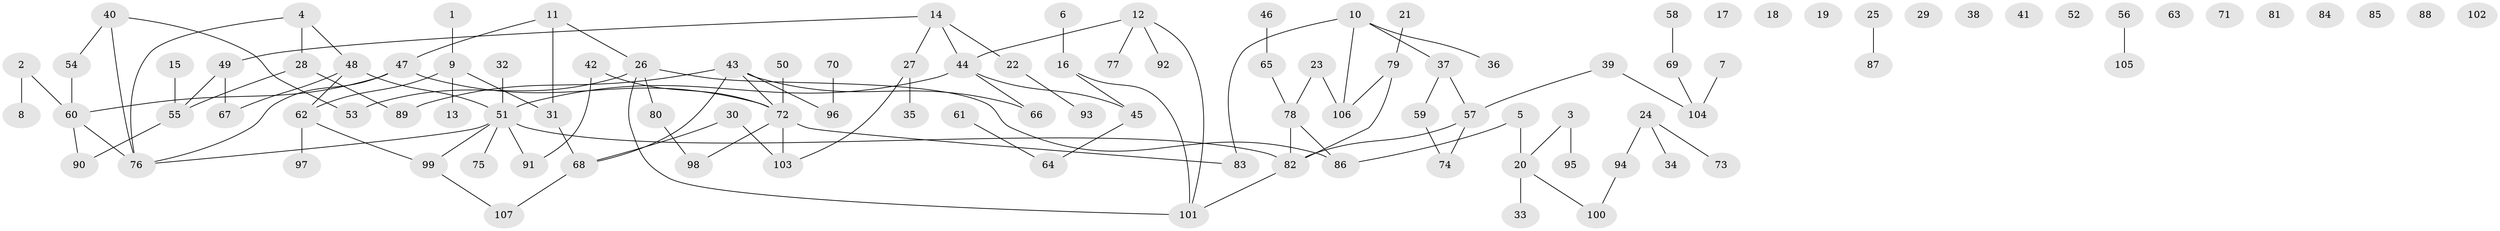 // coarse degree distribution, {1: 0.2857142857142857, 0: 0.38095238095238093, 7: 0.047619047619047616, 3: 0.07142857142857142, 4: 0.07142857142857142, 2: 0.09523809523809523, 8: 0.023809523809523808, 5: 0.023809523809523808}
// Generated by graph-tools (version 1.1) at 2025/43/03/04/25 21:43:58]
// undirected, 107 vertices, 115 edges
graph export_dot {
graph [start="1"]
  node [color=gray90,style=filled];
  1;
  2;
  3;
  4;
  5;
  6;
  7;
  8;
  9;
  10;
  11;
  12;
  13;
  14;
  15;
  16;
  17;
  18;
  19;
  20;
  21;
  22;
  23;
  24;
  25;
  26;
  27;
  28;
  29;
  30;
  31;
  32;
  33;
  34;
  35;
  36;
  37;
  38;
  39;
  40;
  41;
  42;
  43;
  44;
  45;
  46;
  47;
  48;
  49;
  50;
  51;
  52;
  53;
  54;
  55;
  56;
  57;
  58;
  59;
  60;
  61;
  62;
  63;
  64;
  65;
  66;
  67;
  68;
  69;
  70;
  71;
  72;
  73;
  74;
  75;
  76;
  77;
  78;
  79;
  80;
  81;
  82;
  83;
  84;
  85;
  86;
  87;
  88;
  89;
  90;
  91;
  92;
  93;
  94;
  95;
  96;
  97;
  98;
  99;
  100;
  101;
  102;
  103;
  104;
  105;
  106;
  107;
  1 -- 9;
  2 -- 8;
  2 -- 60;
  3 -- 20;
  3 -- 95;
  4 -- 28;
  4 -- 48;
  4 -- 76;
  5 -- 20;
  5 -- 86;
  6 -- 16;
  7 -- 104;
  9 -- 13;
  9 -- 31;
  9 -- 62;
  10 -- 36;
  10 -- 37;
  10 -- 83;
  10 -- 106;
  11 -- 26;
  11 -- 31;
  11 -- 47;
  12 -- 44;
  12 -- 77;
  12 -- 92;
  12 -- 101;
  14 -- 22;
  14 -- 27;
  14 -- 44;
  14 -- 49;
  15 -- 55;
  16 -- 45;
  16 -- 101;
  20 -- 33;
  20 -- 100;
  21 -- 79;
  22 -- 93;
  23 -- 78;
  23 -- 106;
  24 -- 34;
  24 -- 73;
  24 -- 94;
  25 -- 87;
  26 -- 53;
  26 -- 80;
  26 -- 86;
  26 -- 101;
  27 -- 35;
  27 -- 103;
  28 -- 55;
  28 -- 89;
  30 -- 68;
  30 -- 103;
  31 -- 68;
  32 -- 51;
  37 -- 57;
  37 -- 59;
  39 -- 57;
  39 -- 104;
  40 -- 53;
  40 -- 54;
  40 -- 76;
  42 -- 72;
  42 -- 91;
  43 -- 66;
  43 -- 68;
  43 -- 72;
  43 -- 89;
  43 -- 96;
  44 -- 45;
  44 -- 51;
  44 -- 66;
  45 -- 64;
  46 -- 65;
  47 -- 60;
  47 -- 72;
  47 -- 76;
  48 -- 51;
  48 -- 62;
  48 -- 67;
  49 -- 55;
  49 -- 67;
  50 -- 72;
  51 -- 75;
  51 -- 76;
  51 -- 82;
  51 -- 91;
  51 -- 99;
  54 -- 60;
  55 -- 90;
  56 -- 105;
  57 -- 74;
  57 -- 82;
  58 -- 69;
  59 -- 74;
  60 -- 76;
  60 -- 90;
  61 -- 64;
  62 -- 97;
  62 -- 99;
  65 -- 78;
  68 -- 107;
  69 -- 104;
  70 -- 96;
  72 -- 83;
  72 -- 98;
  72 -- 103;
  78 -- 82;
  78 -- 86;
  79 -- 82;
  79 -- 106;
  80 -- 98;
  82 -- 101;
  94 -- 100;
  99 -- 107;
}
